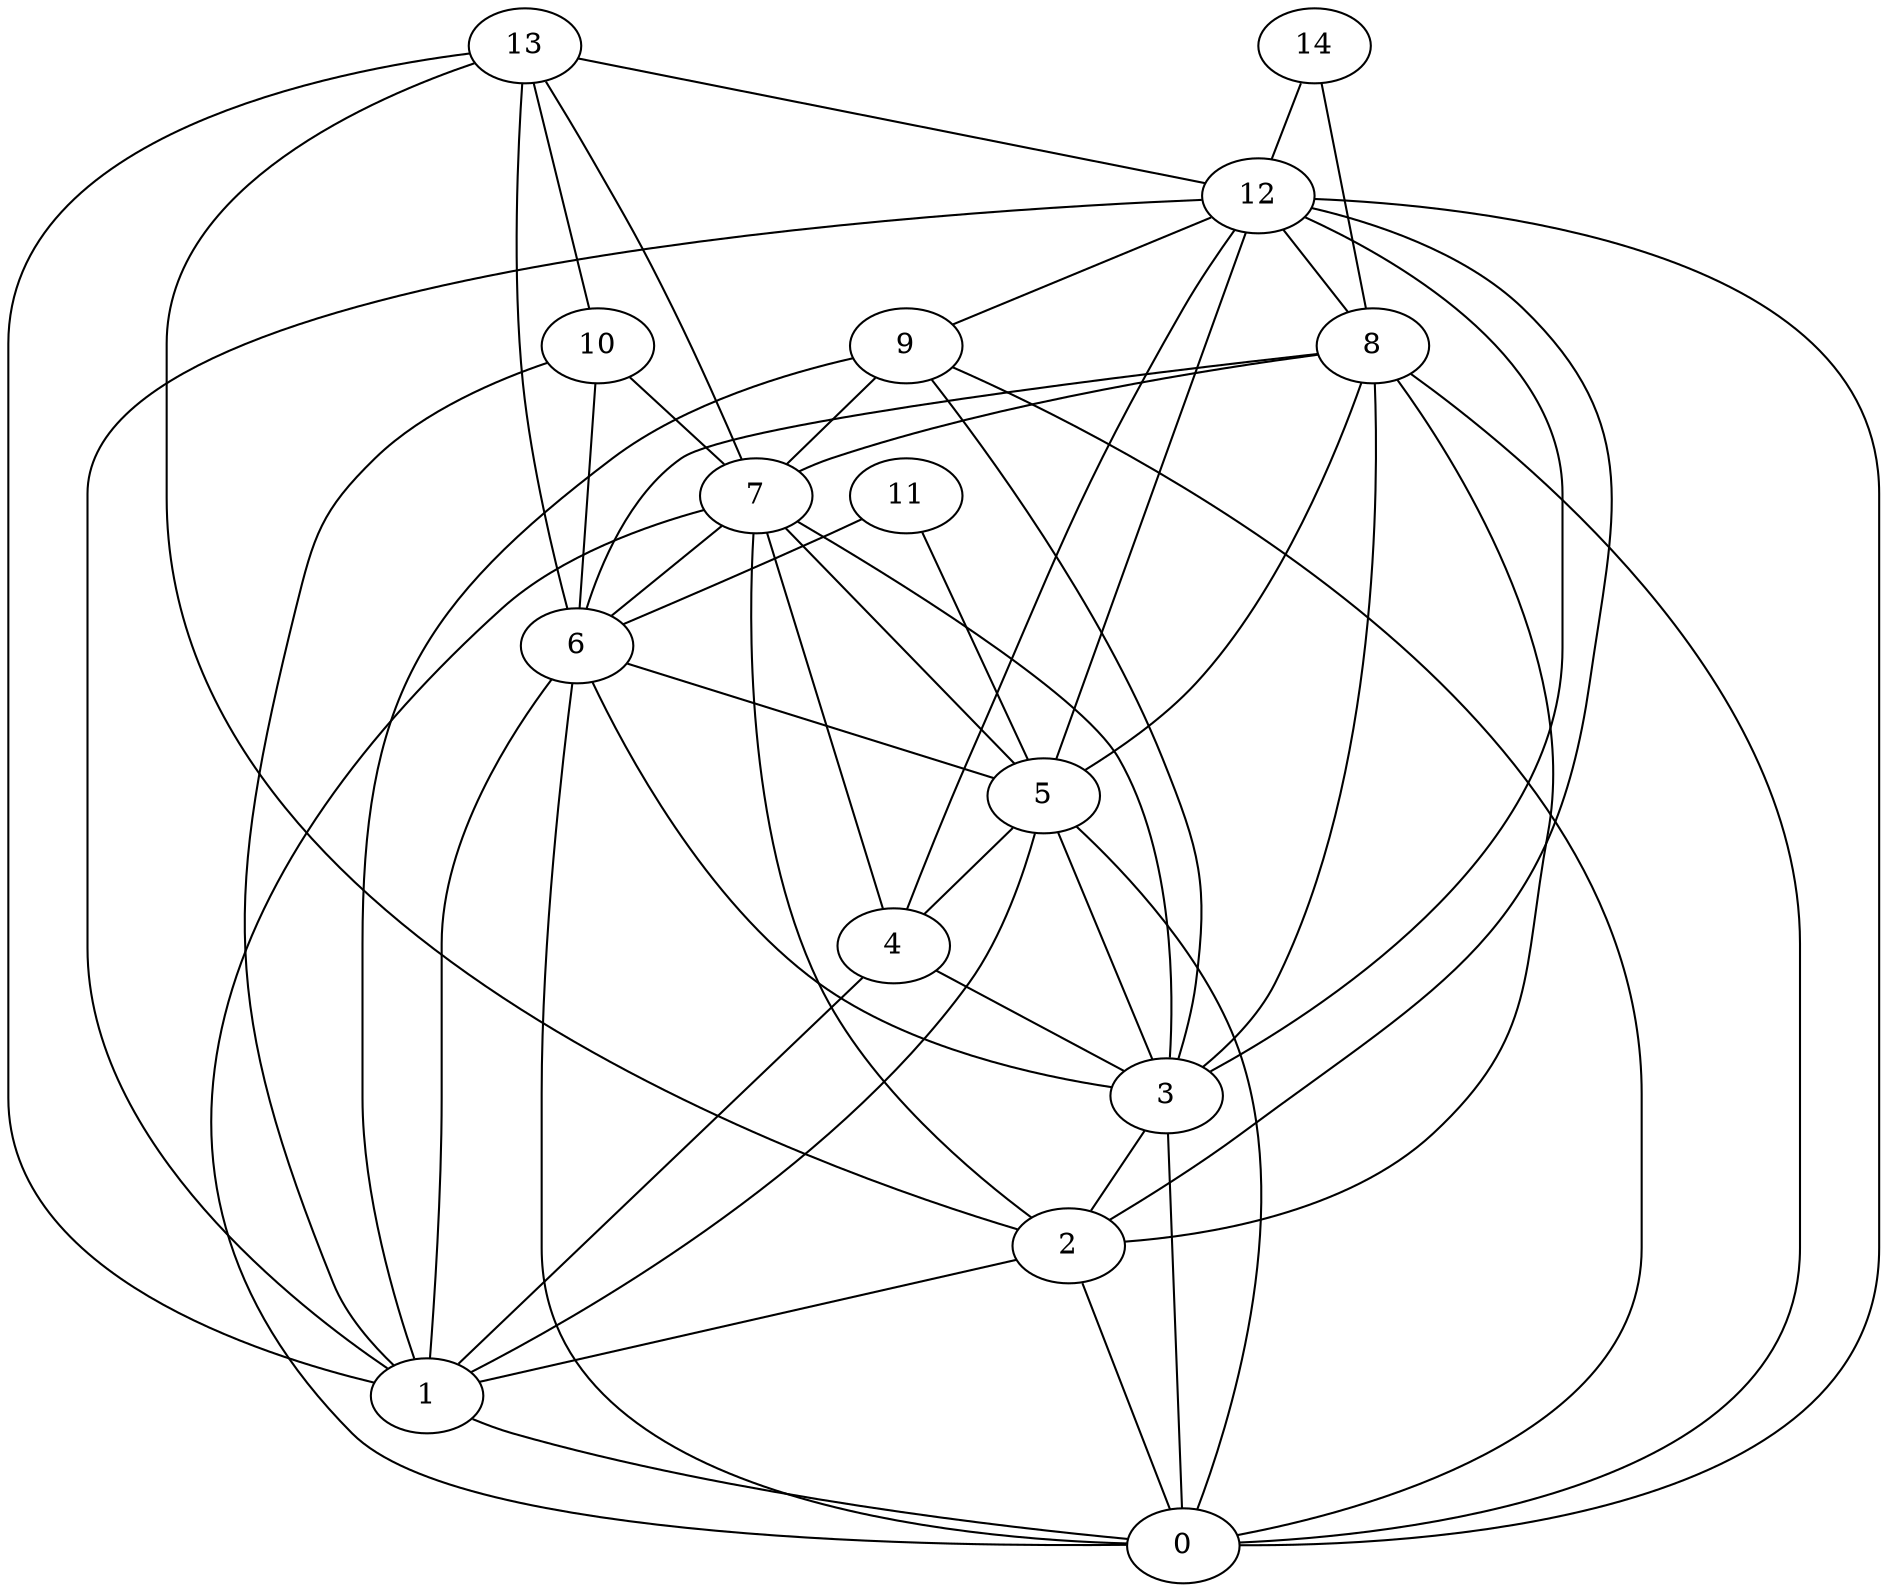 digraph "sensornet-topology" {
label = "";
rankdir="BT";"0"->"1" [arrowhead = "both"] 
"0"->"2" [arrowhead = "both"] 
"0"->"3" [arrowhead = "both"] 
"0"->"5" [arrowhead = "both"] 
"0"->"6" [arrowhead = "both"] 
"0"->"7" [arrowhead = "both"] 
"0"->"8" [arrowhead = "both"] 
"0"->"9" [arrowhead = "both"] 
"0"->"12" [arrowhead = "both"] 
"1"->"2" [arrowhead = "both"] 
"1"->"4" [arrowhead = "both"] 
"1"->"5" [arrowhead = "both"] 
"1"->"6" [arrowhead = "both"] 
"1"->"9" [arrowhead = "both"] 
"1"->"10" [arrowhead = "both"] 
"1"->"12" [arrowhead = "both"] 
"1"->"13" [arrowhead = "both"] 
"2"->"3" [arrowhead = "both"] 
"2"->"7" [arrowhead = "both"] 
"2"->"8" [arrowhead = "both"] 
"2"->"12" [arrowhead = "both"] 
"2"->"13" [arrowhead = "both"] 
"3"->"4" [arrowhead = "both"] 
"3"->"5" [arrowhead = "both"] 
"3"->"6" [arrowhead = "both"] 
"3"->"7" [arrowhead = "both"] 
"3"->"8" [arrowhead = "both"] 
"3"->"9" [arrowhead = "both"] 
"3"->"12" [arrowhead = "both"] 
"4"->"5" [arrowhead = "both"] 
"4"->"7" [arrowhead = "both"] 
"4"->"12" [arrowhead = "both"] 
"5"->"6" [arrowhead = "both"] 
"5"->"7" [arrowhead = "both"] 
"5"->"8" [arrowhead = "both"] 
"5"->"11" [arrowhead = "both"] 
"5"->"12" [arrowhead = "both"] 
"6"->"7" [arrowhead = "both"] 
"6"->"8" [arrowhead = "both"] 
"6"->"10" [arrowhead = "both"] 
"6"->"11" [arrowhead = "both"] 
"6"->"13" [arrowhead = "both"] 
"7"->"8" [arrowhead = "both"] 
"7"->"9" [arrowhead = "both"] 
"7"->"10" [arrowhead = "both"] 
"7"->"13" [arrowhead = "both"] 
"8"->"12" [arrowhead = "both"] 
"8"->"14" [arrowhead = "both"] 
"9"->"12" [arrowhead = "both"] 
"10"->"13" [arrowhead = "both"] 
"12"->"13" [arrowhead = "both"] 
"12"->"14" [arrowhead = "both"] 
}
